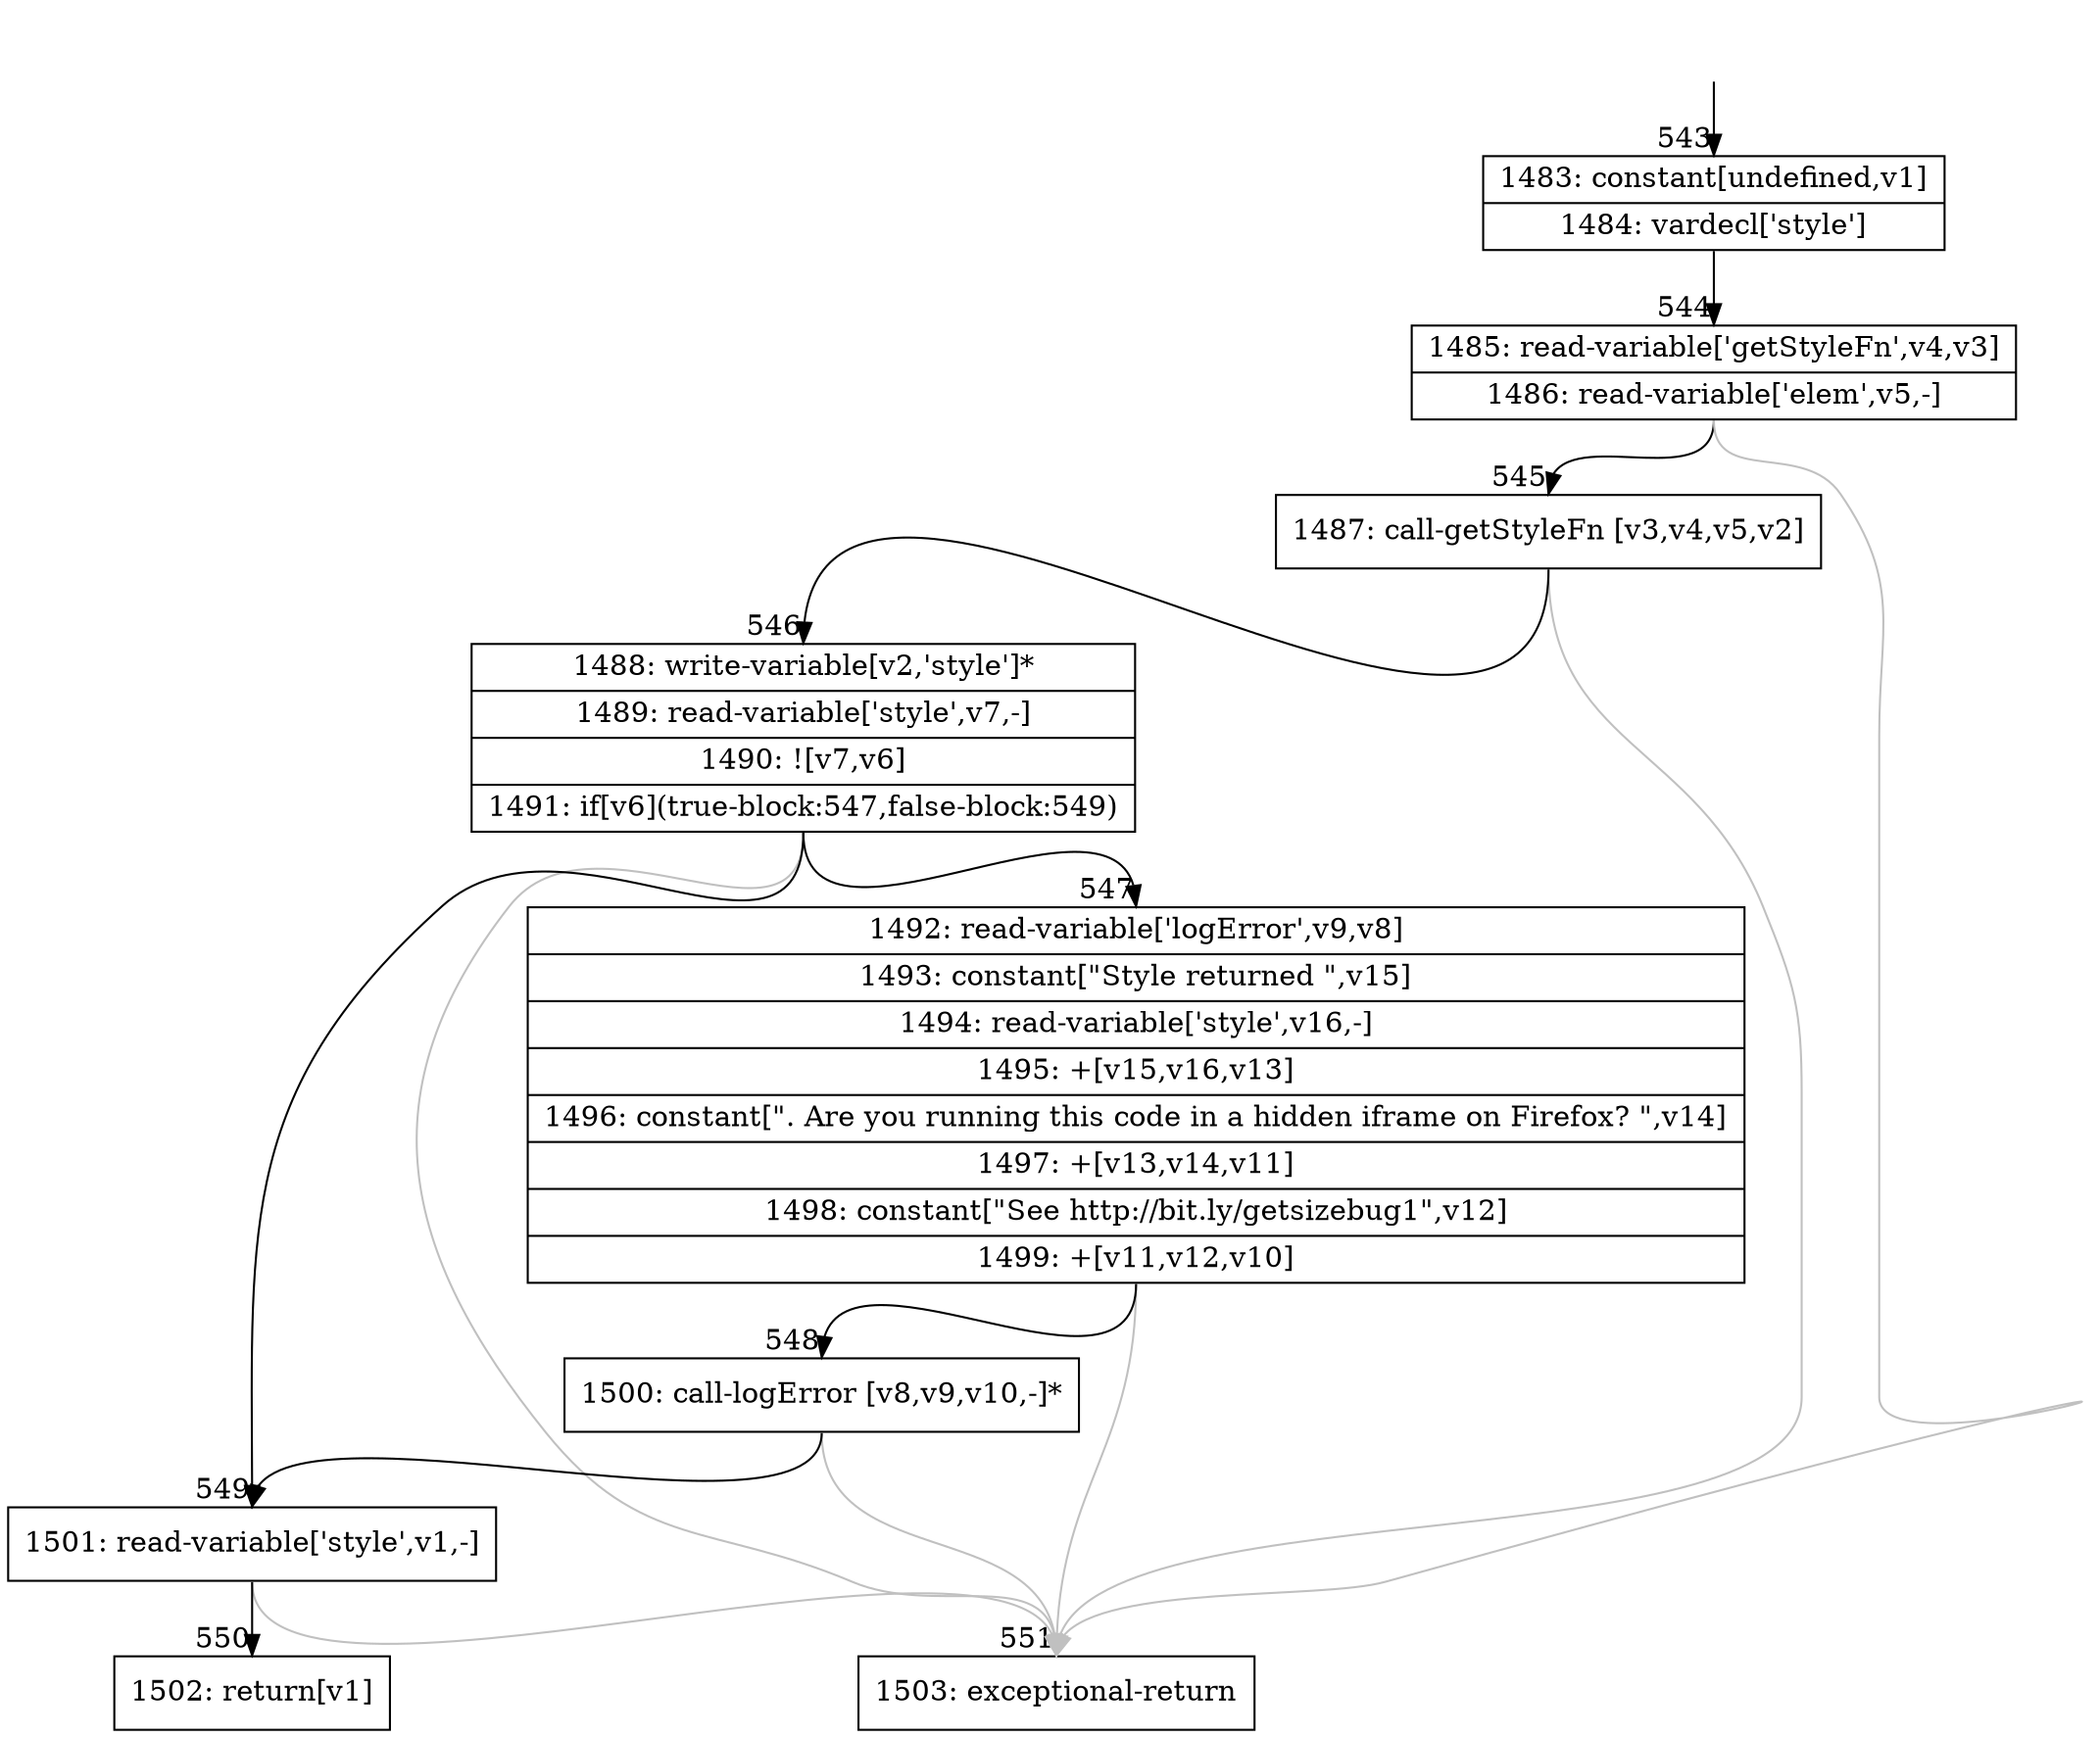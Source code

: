 digraph {
rankdir="TD"
BB_entry58[shape=none,label=""];
BB_entry58 -> BB543 [tailport=s, headport=n, headlabel="    543"]
BB543 [shape=record label="{1483: constant[undefined,v1]|1484: vardecl['style']}" ] 
BB543 -> BB544 [tailport=s, headport=n, headlabel="      544"]
BB544 [shape=record label="{1485: read-variable['getStyleFn',v4,v3]|1486: read-variable['elem',v5,-]}" ] 
BB544 -> BB545 [tailport=s, headport=n, headlabel="      545"]
BB544 -> BB551 [tailport=s, headport=n, color=gray, headlabel="      551"]
BB545 [shape=record label="{1487: call-getStyleFn [v3,v4,v5,v2]}" ] 
BB545 -> BB546 [tailport=s, headport=n, headlabel="      546"]
BB545 -> BB551 [tailport=s, headport=n, color=gray]
BB546 [shape=record label="{1488: write-variable[v2,'style']*|1489: read-variable['style',v7,-]|1490: ![v7,v6]|1491: if[v6](true-block:547,false-block:549)}" ] 
BB546 -> BB547 [tailport=s, headport=n, headlabel="      547"]
BB546 -> BB549 [tailport=s, headport=n, headlabel="      549"]
BB546 -> BB551 [tailport=s, headport=n, color=gray]
BB547 [shape=record label="{1492: read-variable['logError',v9,v8]|1493: constant[\"Style returned \",v15]|1494: read-variable['style',v16,-]|1495: +[v15,v16,v13]|1496: constant[\". Are you running this code in a hidden iframe on Firefox? \",v14]|1497: +[v13,v14,v11]|1498: constant[\"See http://bit.ly/getsizebug1\",v12]|1499: +[v11,v12,v10]}" ] 
BB547 -> BB548 [tailport=s, headport=n, headlabel="      548"]
BB547 -> BB551 [tailport=s, headport=n, color=gray]
BB548 [shape=record label="{1500: call-logError [v8,v9,v10,-]*}" ] 
BB548 -> BB549 [tailport=s, headport=n]
BB548 -> BB551 [tailport=s, headport=n, color=gray]
BB549 [shape=record label="{1501: read-variable['style',v1,-]}" ] 
BB549 -> BB550 [tailport=s, headport=n, headlabel="      550"]
BB549 -> BB551 [tailport=s, headport=n, color=gray]
BB550 [shape=record label="{1502: return[v1]}" ] 
BB551 [shape=record label="{1503: exceptional-return}" ] 
//#$~ 863
}
